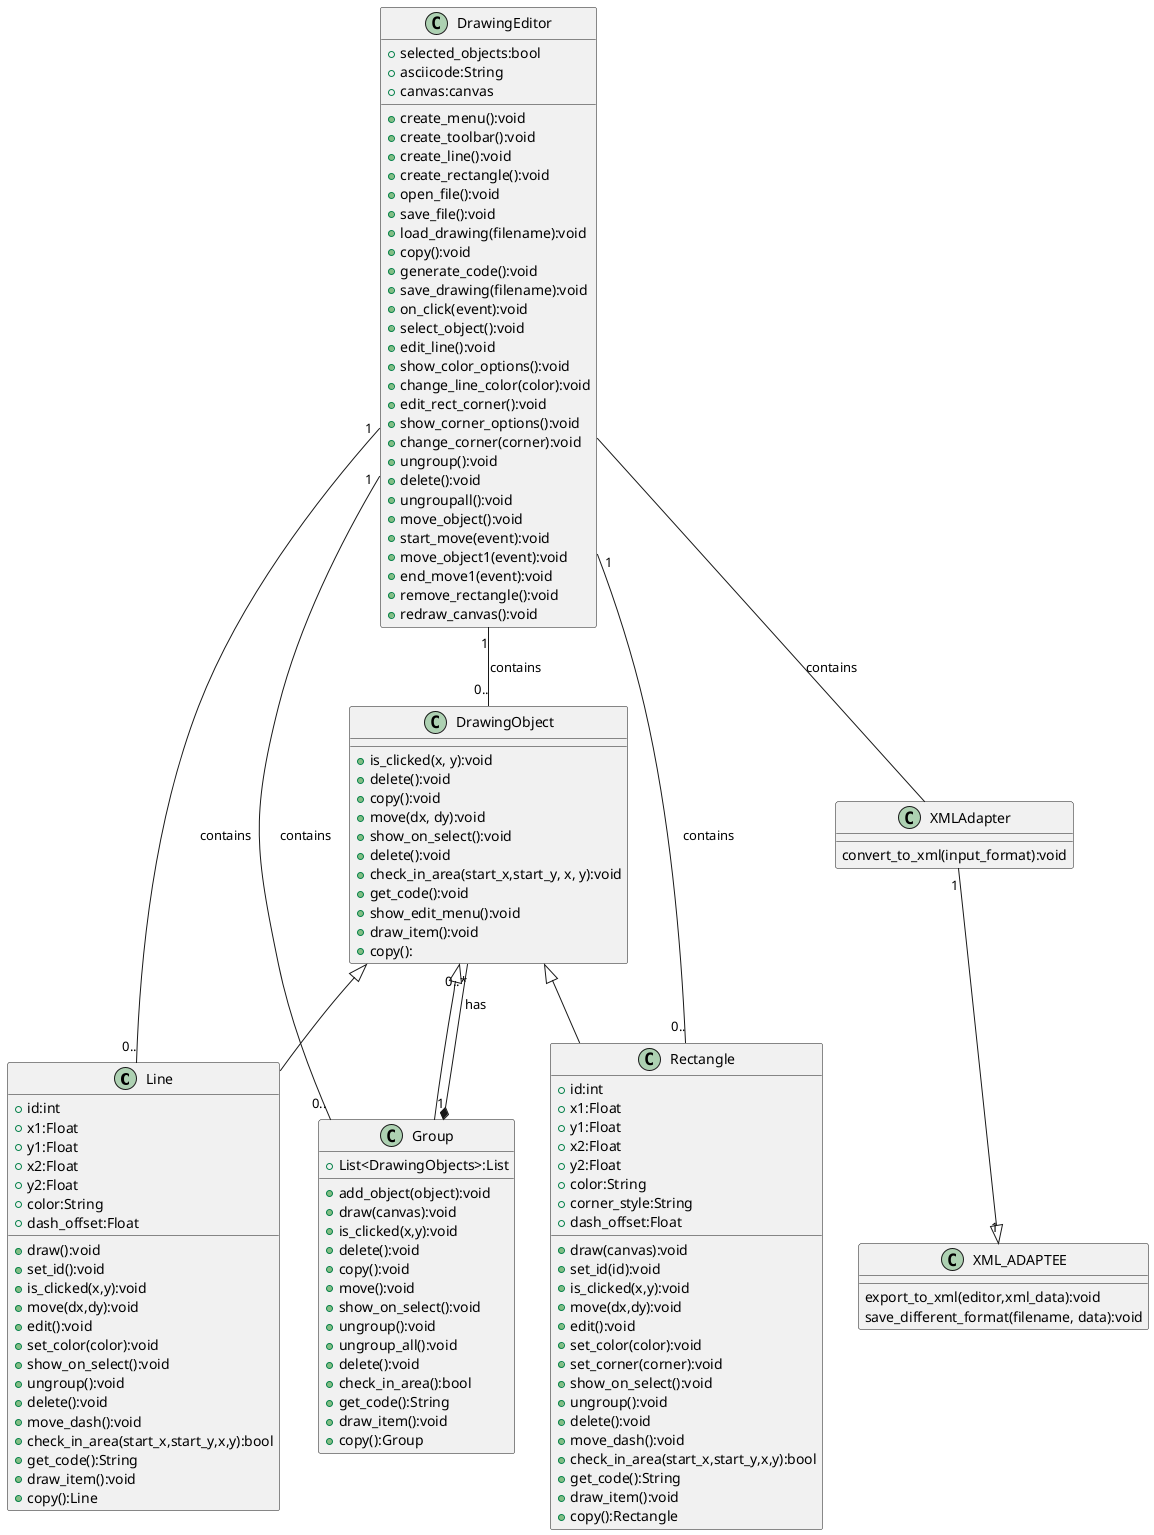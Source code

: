 @startuml

Class Line{
    + id:int
    + x1:Float
    + y1:Float
    + x2:Float
    + y2:Float
    + color:String
    + dash_offset:Float
    + draw():void
    + set_id():void
    + is_clicked(x,y):void
    + move(dx,dy):void
    + edit():void
    + set_color(color):void
    + show_on_select():void
    + ungroup():void
    + delete():void
    + move_dash():void
    + check_in_area(start_x,start_y,x,y):bool
    + get_code():String
    + draw_item():void
    + copy():Line
}

Class Rectangle{
    + id:int
    + x1:Float
    + y1:Float
    + x2:Float
    + y2:Float
    + color:String
    + corner_style:String
    + dash_offset:Float
    + draw(canvas):void
    + set_id(id):void
    + is_clicked(x,y):void
    + move(dx,dy):void
    + edit():void
    + set_color(color):void
    + set_corner(corner):void
    + show_on_select():void
    + ungroup():void
    + delete():void
    + move_dash():void
    + check_in_area(start_x,start_y,x,y):bool
    + get_code():String
    + draw_item():void
    + copy():Rectangle
}

Class Group{
    + List<DrawingObjects>:List
    + add_object(object):void
    + draw(canvas):void
    + is_clicked(x,y):void
    + delete():void
    + copy():void
    + move():void
    + show_on_select():void
    + ungroup():void
    + ungroup_all():void
    + delete():void
    + check_in_area():bool
    + get_code():String
    + draw_item():void
    + copy():Group
}
  
class DrawingObject{
    + is_clicked(x, y):void
    + delete():void
    + copy():void
    + move(dx, dy):void
    + show_on_select():void
    + delete():void
    + check_in_area(start_x,start_y, x, y):void
    + get_code():void
    + show_edit_menu():void
    + draw_item():void
    + copy():
}

class DrawingEditor{
    + selected_objects:bool
    + asciicode:String
    + canvas:canvas
    + create_menu():void
    + create_toolbar():void
    + create_line():void
    + create_rectangle():void
    + open_file():void
    + save_file():void
    + load_drawing(filename):void
    + copy():void
    + generate_code():void
    + save_drawing(filename):void
    + on_click(event):void
    + select_object():void
    + edit_line():void
    + show_color_options():void
    + change_line_color(color):void
    + edit_rect_corner():void
    + show_corner_options():void
    + change_corner(corner):void
    + ungroup():void
    + delete():void
    + ungroupall():void
    + move_object():void
    + start_move(event):void
    + move_object1(event):void
    + end_move1(event):void
    + remove_rectangle():void
    + redraw_canvas():void
}


class XML_ADAPTEE{
    export_to_xml(editor,xml_data):void   
    save_different_format(filename, data):void
}



class XMLAdapter{
    convert_to_xml(input_format):void
}
   

Group "1" *-- "0..*" DrawingObject : has
DrawingObject <|-- Line
DrawingObject <|-- Rectangle
DrawingObject <|-- Group
DrawingEditor "1" -- "0.." Line: contains 
DrawingEditor "1" -- "0.." Rectangle: contains 
DrawingEditor "1" -- "0.." DrawingObject: contains 
DrawingEditor "1" -- "0.." Group: contains 
DrawingEditor -- XMLAdapter: contains 
XMLAdapter "1" --|> "1" XML_ADAPTEE

@enduml